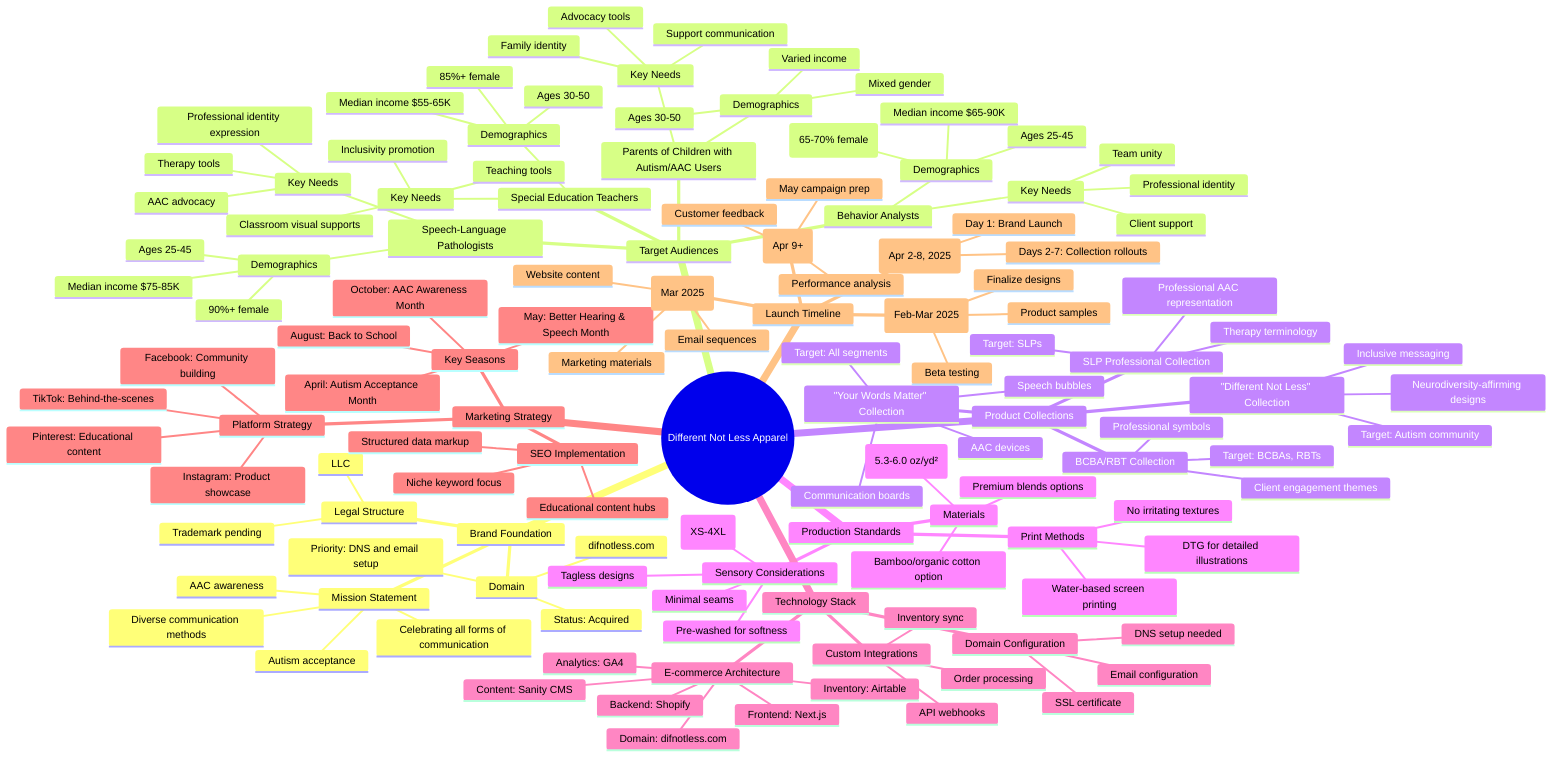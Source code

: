 mindmap
  root((Different Not Less Apparel))
    Brand Foundation
      Mission Statement
        Celebrating all forms of communication
        Autism acceptance
        AAC awareness
        Diverse communication methods
      Domain
        difnotless.com
        Status: Acquired
        Priority: DNS and email setup
      Legal Structure
        LLC
        Trademark pending
    Target Audiences
      Speech-Language Pathologists
        Demographics
          90%+ female
          Ages 25-45
          Median income $75-85K
        Key Needs
          Professional identity expression
          Therapy tools
          AAC advocacy
      Special Education Teachers
        Demographics
          85%+ female
          Ages 30-50
          Median income $55-65K
        Key Needs
          Classroom visual supports
          Inclusivity promotion
          Teaching tools
      Parents of Children with Autism/AAC Users
        Demographics
          Mixed gender
          Ages 30-50
          Varied income
        Key Needs
          Advocacy tools
          Family identity
          Support communication
      Behavior Analysts
        Demographics
          Mixed gender (65-70% female)
          Ages 25-45
          Median income $65-90K
        Key Needs
          Professional identity
          Client support
          Team unity
    Product Collections
      "Your Words Matter" Collection
        AAC devices
        Communication boards
        Speech bubbles
        Target: All segments
      "Different Not Less" Collection
        Neurodiversity-affirming designs
        Inclusive messaging
        Target: Autism community
      SLP Professional Collection
        Professional AAC representation
        Therapy terminology
        Target: SLPs
      BCBA/RBT Collection
        Professional symbols
        Client engagement themes
        Target: BCBAs, RBTs
    Production Standards
      Materials
        100% ring-spun cotton (5.3-6.0 oz/yd²)
        Premium blends options
        Bamboo/organic cotton option
      Sensory Considerations
        Tagless designs
        Minimal seams
        Pre-washed for softness
        Extended size range (XS-4XL)
      Print Methods
        Water-based screen printing
        DTG for detailed illustrations
        No irritating textures
    Technology Stack
      E-commerce Architecture
        Backend: Shopify
        Frontend: Next.js
        Content: Sanity CMS
        Inventory: Airtable
        Analytics: GA4
        Domain: difnotless.com
      Domain Configuration
        DNS setup needed
        Email configuration
        SSL certificate
      Custom Integrations
        API webhooks
        Inventory sync
        Order processing
    Marketing Strategy
      Key Seasons
        April: Autism Acceptance Month
        May: Better Hearing & Speech Month
        August: Back to School
        October: AAC Awareness Month
      Platform Strategy
        Instagram: Product showcase
        Pinterest: Educational content
        Facebook: Community building
        TikTok: Behind-the-scenes
      SEO Implementation
        Niche keyword focus
        Educational content hubs
        Structured data markup
    Launch Timeline
      Pre-Production (Feb-Mar 2025)
        Finalize designs
        Product samples
        Beta testing
      Content Creation (Mar 2025)
        Marketing materials
        Website content
        Email sequences
      Launch Week (Apr 2-8, 2025)
        Day 1: Brand Launch
        Days 2-7: Collection rollouts
      Post-Launch (Apr 9+)
        Performance analysis
        Customer feedback
        May campaign prep
